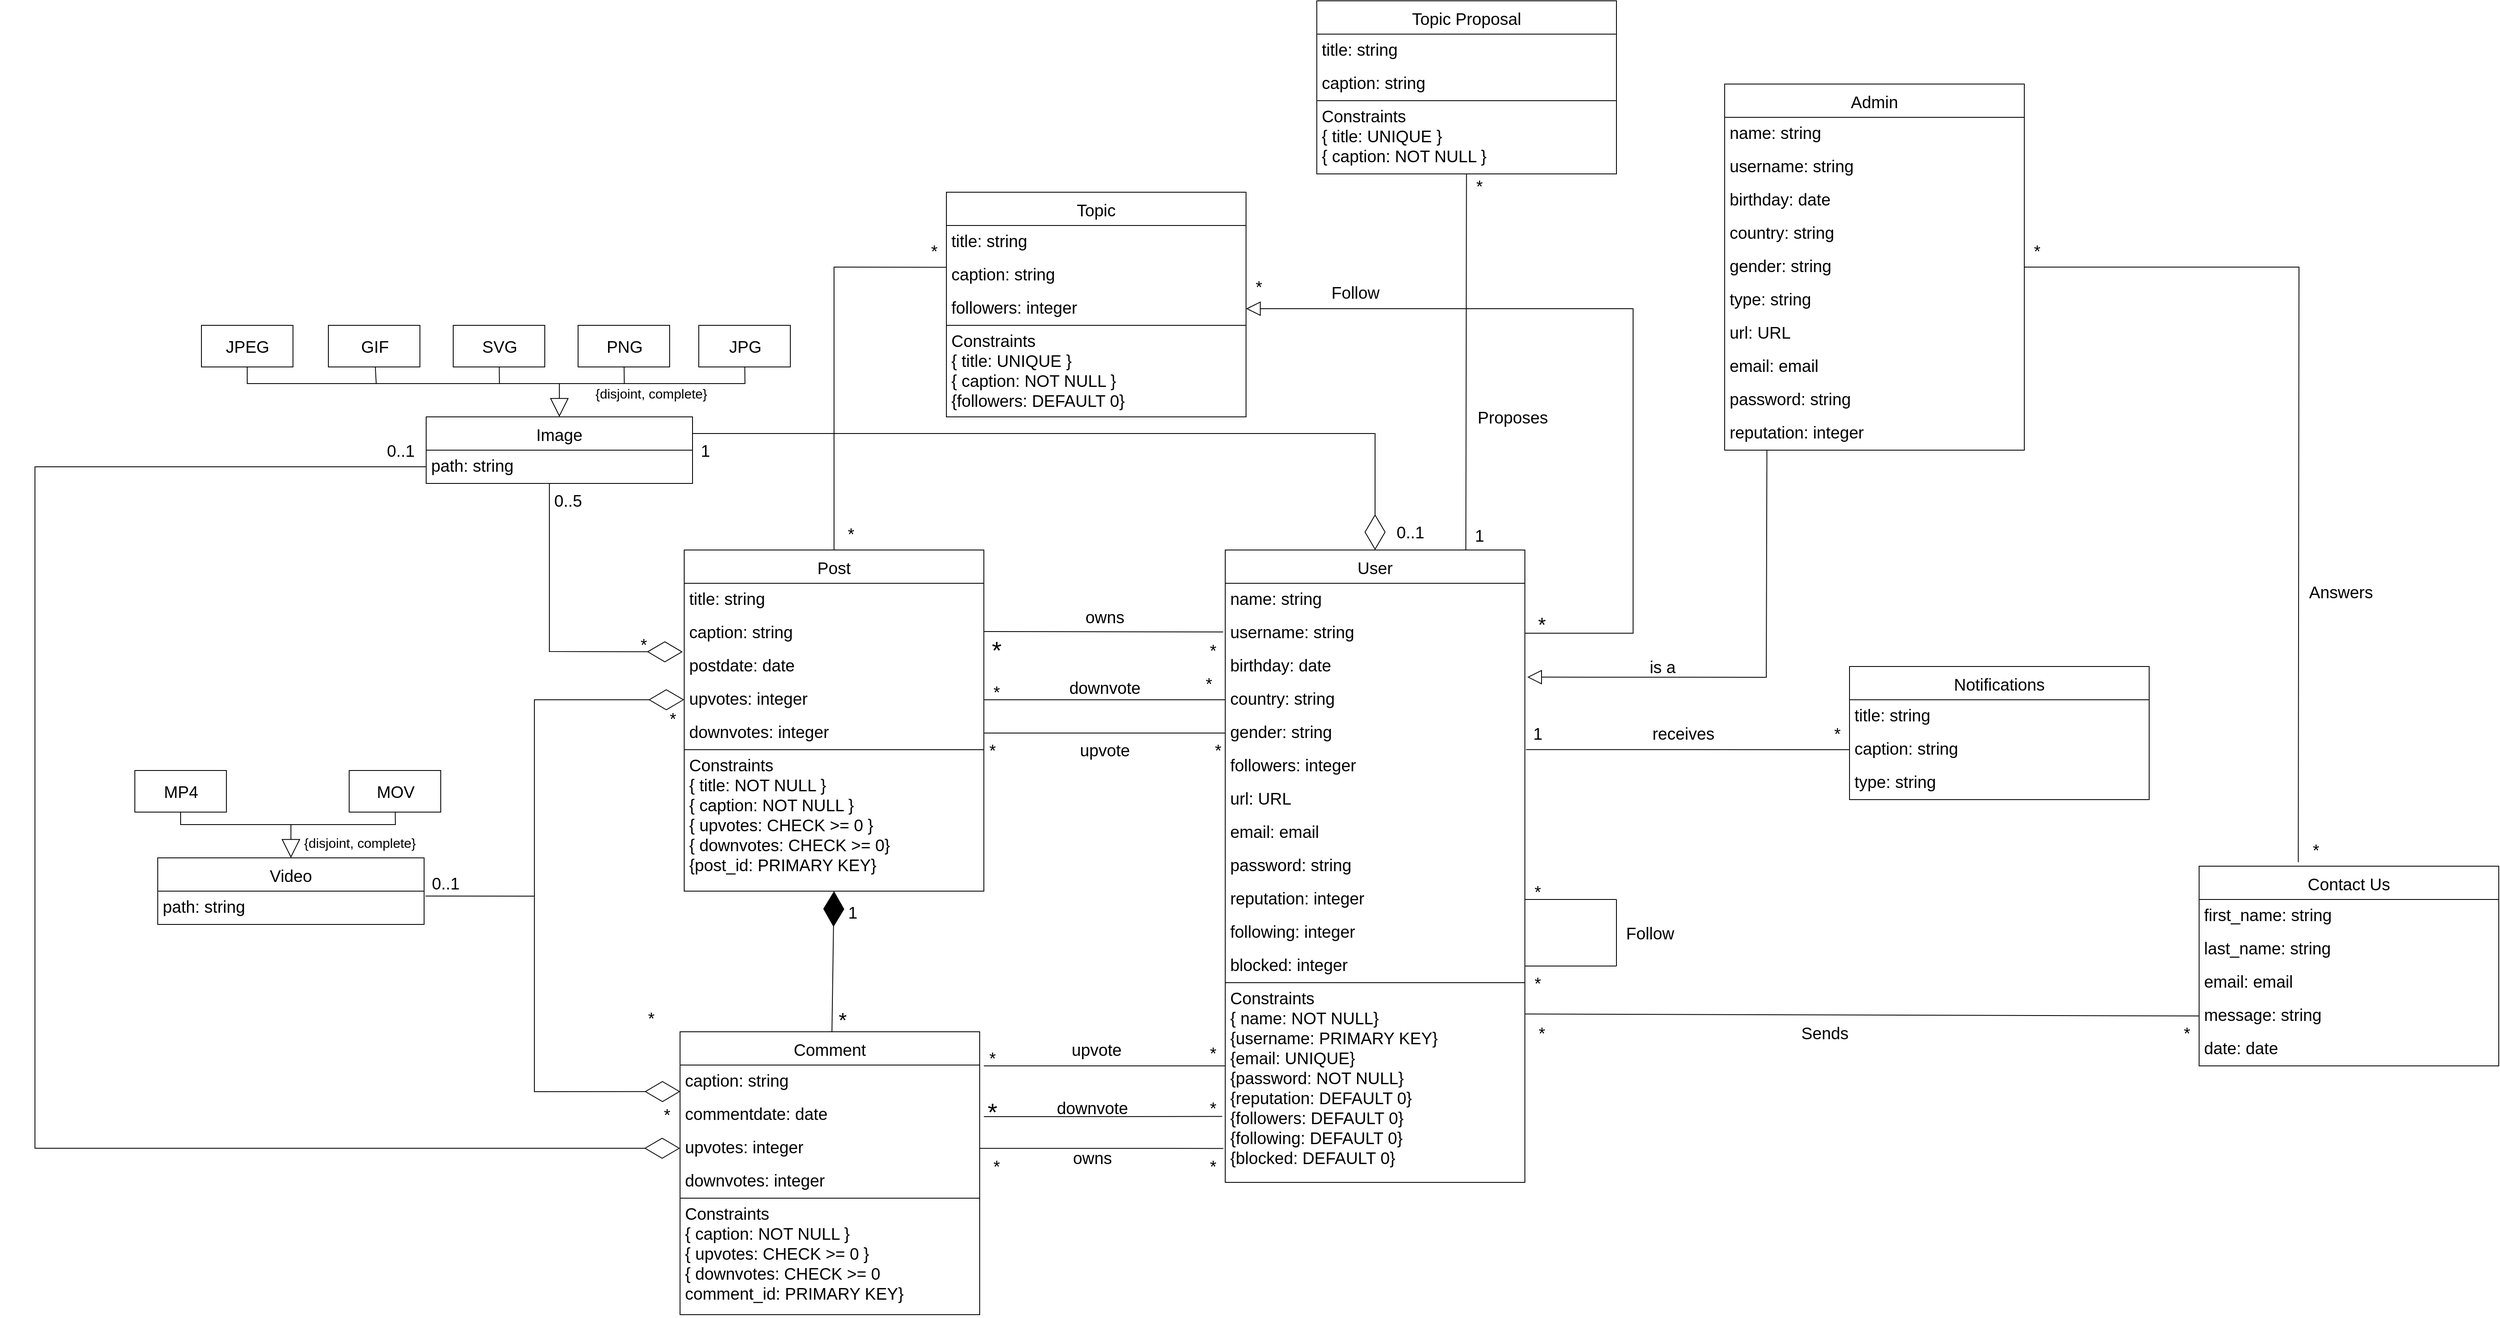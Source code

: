 <mxfile>
    <diagram id="l4ouFOZRiKhJBsyQvsC5" name="Page-1">
        <mxGraphModel dx="4640" dy="2528" grid="0" gridSize="10" guides="1" tooltips="1" connect="1" arrows="1" fold="1" page="0" pageScale="1" pageWidth="850" pageHeight="1100" background="none" math="0" shadow="0">
            <root>
                <mxCell id="0"/>
                <mxCell id="1" parent="0"/>
                <mxCell id="49" style="edgeStyle=none;rounded=0;html=1;entryX=1;entryY=0.25;entryDx=0;entryDy=0;strokeWidth=1;fontSize=20;startArrow=diamondThin;startFill=0;endArrow=none;endFill=0;startSize=40;endSize=6;exitX=0.5;exitY=0;exitDx=0;exitDy=0;" parent="1" source="2" target="37" edge="1">
                    <mxGeometry relative="1" as="geometry">
                        <Array as="points">
                            <mxPoint x="330" y="120"/>
                        </Array>
                    </mxGeometry>
                </mxCell>
                <mxCell id="192" style="edgeStyle=none;rounded=0;html=1;entryX=0;entryY=0.5;entryDx=0;entryDy=0;fontSize=20;startArrow=none;startFill=0;endArrow=none;endFill=0;endSize=15;exitX=0.046;exitY=0.996;exitDx=0;exitDy=0;exitPerimeter=0;" parent="1" source="194" target="186" edge="1">
                    <mxGeometry relative="1" as="geometry"/>
                </mxCell>
                <mxCell id="2" value="User" style="swimlane;fontStyle=0;childLayout=stackLayout;horizontal=1;startSize=40;fillColor=none;horizontalStack=0;resizeParent=1;resizeParentMax=0;resizeLast=0;collapsible=1;marginBottom=0;fontSize=20;" parent="1" vertex="1">
                    <mxGeometry x="150" y="260" width="360" height="520" as="geometry"/>
                </mxCell>
                <mxCell id="3" value="name: string" style="text;strokeColor=none;fillColor=none;align=left;verticalAlign=top;spacingLeft=4;spacingRight=4;overflow=hidden;rotatable=0;points=[[0,0.5],[1,0.5]];portConstraint=eastwest;fontSize=20;" parent="2" vertex="1">
                    <mxGeometry y="40" width="360" height="40" as="geometry"/>
                </mxCell>
                <mxCell id="4" value="username: string&#10;" style="text;strokeColor=none;fillColor=none;align=left;verticalAlign=top;spacingLeft=4;spacingRight=4;overflow=hidden;rotatable=0;points=[[0,0.5],[1,0.5]];portConstraint=eastwest;fontSize=20;" parent="2" vertex="1">
                    <mxGeometry y="80" width="360" height="40" as="geometry"/>
                </mxCell>
                <mxCell id="5" value="birthday: date" style="text;strokeColor=none;fillColor=none;align=left;verticalAlign=top;spacingLeft=4;spacingRight=4;overflow=hidden;rotatable=0;points=[[0,0.5],[1,0.5]];portConstraint=eastwest;fontSize=20;" parent="2" vertex="1">
                    <mxGeometry y="120" width="360" height="40" as="geometry"/>
                </mxCell>
                <mxCell id="7" value="country: string" style="text;strokeColor=none;fillColor=none;align=left;verticalAlign=top;spacingLeft=4;spacingRight=4;overflow=hidden;rotatable=0;points=[[0,0.5],[1,0.5]];portConstraint=eastwest;fontSize=20;" parent="2" vertex="1">
                    <mxGeometry y="160" width="360" height="40" as="geometry"/>
                </mxCell>
                <mxCell id="9" value="gender: string" style="text;strokeColor=none;fillColor=none;align=left;verticalAlign=top;spacingLeft=4;spacingRight=4;overflow=hidden;rotatable=0;points=[[0,0.5],[1,0.5]];portConstraint=eastwest;fontSize=20;" parent="2" vertex="1">
                    <mxGeometry y="200" width="360" height="40" as="geometry"/>
                </mxCell>
                <mxCell id="23" value="followers: integer" style="text;strokeColor=none;fillColor=none;align=left;verticalAlign=top;spacingLeft=4;spacingRight=4;overflow=hidden;rotatable=0;points=[[0,0.5],[1,0.5]];portConstraint=eastwest;fontSize=20;" parent="2" vertex="1">
                    <mxGeometry y="240" width="360" height="40" as="geometry"/>
                </mxCell>
                <mxCell id="24" value="url: URL    " style="text;strokeColor=none;fillColor=none;align=left;verticalAlign=top;spacingLeft=4;spacingRight=4;overflow=hidden;rotatable=0;points=[[0,0.5],[1,0.5]];portConstraint=eastwest;fontSize=20;" parent="2" vertex="1">
                    <mxGeometry y="280" width="360" height="40" as="geometry"/>
                </mxCell>
                <mxCell id="34" value="email: email" style="text;strokeColor=none;fillColor=none;align=left;verticalAlign=top;spacingLeft=4;spacingRight=4;overflow=hidden;rotatable=0;points=[[0,0.5],[1,0.5]];portConstraint=eastwest;fontSize=20;" parent="2" vertex="1">
                    <mxGeometry y="320" width="360" height="40" as="geometry"/>
                </mxCell>
                <mxCell id="35" value="password: string" style="text;strokeColor=none;fillColor=none;align=left;verticalAlign=top;spacingLeft=4;spacingRight=4;overflow=hidden;rotatable=0;points=[[0,0.5],[1,0.5]];portConstraint=eastwest;fontSize=20;" parent="2" vertex="1">
                    <mxGeometry y="360" width="360" height="40" as="geometry"/>
                </mxCell>
                <mxCell id="117" value="reputation: integer" style="text;strokeColor=none;fillColor=none;align=left;verticalAlign=top;spacingLeft=4;spacingRight=4;overflow=hidden;rotatable=0;points=[[0,0.5],[1,0.5]];portConstraint=eastwest;fontSize=20;" parent="2" vertex="1">
                    <mxGeometry y="400" width="360" height="40" as="geometry"/>
                </mxCell>
                <mxCell id="254" value="following: integer" style="text;strokeColor=none;fillColor=none;align=left;verticalAlign=top;spacingLeft=4;spacingRight=4;overflow=hidden;rotatable=0;points=[[0,0.5],[1,0.5]];portConstraint=eastwest;fontSize=20;" parent="2" vertex="1">
                    <mxGeometry y="440" width="360" height="40" as="geometry"/>
                </mxCell>
                <mxCell id="255" value="blocked: integer" style="text;strokeColor=none;fillColor=none;align=left;verticalAlign=top;spacingLeft=4;spacingRight=4;overflow=hidden;rotatable=0;points=[[0,0.5],[1,0.5]];portConstraint=eastwest;fontSize=20;" parent="2" vertex="1">
                    <mxGeometry y="480" width="360" height="40" as="geometry"/>
                </mxCell>
                <mxCell id="46" style="edgeStyle=none;html=1;fontSize=20;endArrow=none;endFill=0;strokeWidth=1;rounded=0;endSize=6;startArrow=diamondThin;startFill=0;startSize=40;exitX=-0.005;exitY=0.06;exitDx=0;exitDy=0;exitPerimeter=0;" parent="1" source="13" edge="1">
                    <mxGeometry relative="1" as="geometry">
                        <mxPoint x="-662" y="180" as="targetPoint"/>
                        <Array as="points">
                            <mxPoint x="-662" y="382"/>
                        </Array>
                        <mxPoint x="-500" y="440" as="sourcePoint"/>
                    </mxGeometry>
                </mxCell>
                <mxCell id="127" style="edgeStyle=none;html=1;entryX=0.001;entryY=0.255;entryDx=0;entryDy=0;rounded=0;endArrow=none;endFill=0;entryPerimeter=0;" parent="1" source="10" target="120" edge="1">
                    <mxGeometry relative="1" as="geometry">
                        <Array as="points">
                            <mxPoint x="-320" y="-80"/>
                        </Array>
                    </mxGeometry>
                </mxCell>
                <mxCell id="10" value="Post" style="swimlane;fontStyle=0;childLayout=stackLayout;horizontal=1;startSize=40;fillColor=none;horizontalStack=0;resizeParent=1;resizeParentMax=0;resizeLast=0;collapsible=1;marginBottom=0;fontSize=20;" parent="1" vertex="1">
                    <mxGeometry x="-500" y="260" width="360" height="410" as="geometry"/>
                </mxCell>
                <mxCell id="11" value="title: string" style="text;strokeColor=none;fillColor=none;align=left;verticalAlign=top;spacingLeft=4;spacingRight=4;overflow=hidden;rotatable=0;points=[[0,0.5],[1,0.5]];portConstraint=eastwest;fontSize=20;" parent="10" vertex="1">
                    <mxGeometry y="40" width="360" height="40" as="geometry"/>
                </mxCell>
                <mxCell id="12" value="caption: string" style="text;strokeColor=none;fillColor=none;align=left;verticalAlign=top;spacingLeft=4;spacingRight=4;overflow=hidden;rotatable=0;points=[[0,0.5],[1,0.5]];portConstraint=eastwest;fontSize=20;" parent="10" vertex="1">
                    <mxGeometry y="80" width="360" height="40" as="geometry"/>
                </mxCell>
                <mxCell id="13" value="postdate: date" style="text;strokeColor=none;fillColor=none;align=left;verticalAlign=top;spacingLeft=4;spacingRight=4;overflow=hidden;rotatable=0;points=[[0,0.5],[1,0.5]];portConstraint=eastwest;fontSize=20;" parent="10" vertex="1">
                    <mxGeometry y="120" width="360" height="40" as="geometry"/>
                </mxCell>
                <mxCell id="93" value="upvotes: integer" style="text;strokeColor=none;fillColor=none;align=left;verticalAlign=top;spacingLeft=4;spacingRight=4;overflow=hidden;rotatable=0;points=[[0,0.5],[1,0.5]];portConstraint=eastwest;fontSize=20;" parent="10" vertex="1">
                    <mxGeometry y="160" width="360" height="40" as="geometry"/>
                </mxCell>
                <mxCell id="94" value="downvotes: integer" style="text;strokeColor=none;fillColor=none;align=left;verticalAlign=top;spacingLeft=4;spacingRight=4;overflow=hidden;rotatable=0;points=[[0,0.5],[1,0.5]];portConstraint=eastwest;fontSize=20;" parent="10" vertex="1">
                    <mxGeometry y="200" width="360" height="40" as="geometry"/>
                </mxCell>
                <mxCell id="237" value="Constraints&#10;{ title: NOT NULL }&#10;{ caption: NOT NULL }&#10;{ upvotes: CHECK &gt;= 0 }&#10;{ downvotes: CHECK &gt;= 0}&#10;{post_id: PRIMARY KEY}" style="text;strokeColor=default;fillColor=none;align=left;verticalAlign=top;spacingLeft=4;spacingRight=4;overflow=hidden;rotatable=0;points=[[0,0.5],[1,0.5]];portConstraint=eastwest;fontSize=20;" parent="10" vertex="1">
                    <mxGeometry y="240" width="360" height="170" as="geometry"/>
                </mxCell>
                <mxCell id="17" style="edgeStyle=none;html=1;fontSize=20;endArrow=none;endFill=0;exitX=0.919;exitY=-0.039;exitDx=0;exitDy=0;exitPerimeter=0;" parent="1" source="20" edge="1">
                    <mxGeometry relative="1" as="geometry">
                        <mxPoint x="-140" y="358" as="targetPoint"/>
                    </mxGeometry>
                </mxCell>
                <mxCell id="20" value="*" style="text;html=1;align=center;verticalAlign=middle;resizable=0;points=[];autosize=1;strokeColor=none;fillColor=none;fontSize=20;" parent="1" vertex="1">
                    <mxGeometry x="120" y="360" width="30" height="40" as="geometry"/>
                </mxCell>
                <mxCell id="21" value="*" style="text;html=1;align=center;verticalAlign=middle;resizable=0;points=[];autosize=1;strokeColor=none;fillColor=none;fontSize=30;" parent="1" vertex="1">
                    <mxGeometry x="-145" y="355" width="40" height="50" as="geometry"/>
                </mxCell>
                <mxCell id="61" style="edgeStyle=none;rounded=0;html=1;strokeWidth=1;fontSize=20;startArrow=block;startFill=0;endArrow=none;endFill=0;startSize=20;endSize=6;" parent="1" source="37" edge="1">
                    <mxGeometry relative="1" as="geometry">
                        <mxPoint x="-650" y="60" as="targetPoint"/>
                    </mxGeometry>
                </mxCell>
                <mxCell id="37" value="Image" style="swimlane;fontStyle=0;childLayout=stackLayout;horizontal=1;startSize=40;fillColor=none;horizontalStack=0;resizeParent=1;resizeParentMax=0;resizeLast=0;collapsible=1;marginBottom=0;fontSize=20;" parent="1" vertex="1">
                    <mxGeometry x="-810" y="100" width="320" height="80" as="geometry"/>
                </mxCell>
                <mxCell id="38" value="path: string" style="text;strokeColor=none;fillColor=none;align=left;verticalAlign=top;spacingLeft=4;spacingRight=4;overflow=hidden;rotatable=0;points=[[0,0.5],[1,0.5]];portConstraint=eastwest;fontSize=20;" parent="37" vertex="1">
                    <mxGeometry y="40" width="320" height="40" as="geometry"/>
                </mxCell>
                <mxCell id="52" value="1" style="text;html=1;align=center;verticalAlign=middle;resizable=0;points=[];autosize=1;strokeColor=none;fillColor=none;fontSize=20;" parent="1" vertex="1">
                    <mxGeometry x="-490" y="120" width="30" height="40" as="geometry"/>
                </mxCell>
                <mxCell id="53" value="0..5" style="text;html=1;align=center;verticalAlign=middle;resizable=0;points=[];autosize=1;strokeColor=none;fillColor=none;fontSize=20;" parent="1" vertex="1">
                    <mxGeometry x="-670" y="180" width="60" height="40" as="geometry"/>
                </mxCell>
                <mxCell id="62" style="edgeStyle=none;rounded=0;html=1;strokeWidth=1;fontSize=20;startArrow=none;startFill=0;endArrow=none;endFill=0;startSize=20;endSize=6;" parent="1" source="54" edge="1">
                    <mxGeometry relative="1" as="geometry">
                        <mxPoint x="-650" y="60" as="targetPoint"/>
                        <Array as="points">
                            <mxPoint x="-427" y="60"/>
                        </Array>
                    </mxGeometry>
                </mxCell>
                <mxCell id="54" value="JPG" style="html=1;fontSize=20;" parent="1" vertex="1">
                    <mxGeometry x="-482.5" y="-10" width="110" height="50" as="geometry"/>
                </mxCell>
                <mxCell id="63" style="edgeStyle=none;rounded=0;html=1;strokeWidth=1;fontSize=20;startArrow=none;startFill=0;endArrow=none;endFill=0;startSize=20;endSize=6;" parent="1" source="55" edge="1">
                    <mxGeometry relative="1" as="geometry">
                        <mxPoint x="-572" y="60" as="targetPoint"/>
                    </mxGeometry>
                </mxCell>
                <mxCell id="55" value="PNG" style="html=1;fontSize=20;" parent="1" vertex="1">
                    <mxGeometry x="-627.5" y="-10" width="110" height="50" as="geometry"/>
                </mxCell>
                <mxCell id="64" style="edgeStyle=none;rounded=0;html=1;strokeWidth=1;fontSize=20;startArrow=none;startFill=0;endArrow=none;endFill=0;startSize=20;endSize=6;" parent="1" source="57" edge="1">
                    <mxGeometry relative="1" as="geometry">
                        <mxPoint x="-650" y="60" as="targetPoint"/>
                        <Array as="points">
                            <mxPoint x="-722" y="60"/>
                        </Array>
                    </mxGeometry>
                </mxCell>
                <mxCell id="57" value="SVG" style="html=1;fontSize=20;" parent="1" vertex="1">
                    <mxGeometry x="-777.5" y="-10" width="110" height="50" as="geometry"/>
                </mxCell>
                <mxCell id="65" style="edgeStyle=none;rounded=0;html=1;strokeWidth=1;fontSize=20;startArrow=none;startFill=0;endArrow=none;endFill=0;startSize=20;endSize=6;" parent="1" source="58" edge="1">
                    <mxGeometry relative="1" as="geometry">
                        <mxPoint x="-720" y="60" as="targetPoint"/>
                        <Array as="points">
                            <mxPoint x="-870" y="60"/>
                        </Array>
                    </mxGeometry>
                </mxCell>
                <mxCell id="58" value="GIF" style="html=1;fontSize=20;" parent="1" vertex="1">
                    <mxGeometry x="-927.5" y="-10" width="110" height="50" as="geometry"/>
                </mxCell>
                <mxCell id="66" value="&lt;font style=&quot;font-size: 16px;&quot;&gt;{disjoint, complete}&lt;/font&gt;" style="text;html=1;align=center;verticalAlign=middle;resizable=0;points=[];autosize=1;strokeColor=none;fillColor=none;fontSize=20;" parent="1" vertex="1">
                    <mxGeometry x="-620" y="50" width="160" height="40" as="geometry"/>
                </mxCell>
                <mxCell id="80" style="edgeStyle=none;rounded=0;html=1;strokeWidth=1;fontSize=16;startArrow=none;startFill=0;endArrow=diamondThin;endFill=1;startSize=20;endSize=40;" parent="1" source="71" edge="1">
                    <mxGeometry relative="1" as="geometry">
                        <mxPoint x="-320" y="670" as="targetPoint"/>
                        <Array as="points"/>
                    </mxGeometry>
                </mxCell>
                <mxCell id="115" style="edgeStyle=none;rounded=0;html=1;strokeWidth=1;fontSize=20;startArrow=diamondThin;startFill=0;endArrow=none;endFill=0;startSize=40;endSize=40;exitX=0.001;exitY=0.796;exitDx=0;exitDy=0;exitPerimeter=0;" parent="1" source="73" edge="1">
                    <mxGeometry relative="1" as="geometry">
                        <mxPoint x="-680" y="670" as="targetPoint"/>
                        <Array as="points">
                            <mxPoint x="-680" y="911"/>
                        </Array>
                        <mxPoint x="-503.2" y="930.4" as="sourcePoint"/>
                    </mxGeometry>
                </mxCell>
                <mxCell id="71" value="Comment" style="swimlane;fontStyle=0;childLayout=stackLayout;horizontal=1;startSize=40;fillColor=none;horizontalStack=0;resizeParent=1;resizeParentMax=0;resizeLast=0;collapsible=1;marginBottom=0;fontSize=20;" parent="1" vertex="1">
                    <mxGeometry x="-505" y="839" width="360" height="340" as="geometry"/>
                </mxCell>
                <mxCell id="73" value="caption: string" style="text;strokeColor=none;fillColor=none;align=left;verticalAlign=top;spacingLeft=4;spacingRight=4;overflow=hidden;rotatable=0;points=[[0,0.5],[1,0.5]];portConstraint=eastwest;fontSize=20;" parent="71" vertex="1">
                    <mxGeometry y="40" width="360" height="40" as="geometry"/>
                </mxCell>
                <mxCell id="74" value="commentdate: date" style="text;strokeColor=none;fillColor=none;align=left;verticalAlign=top;spacingLeft=4;spacingRight=4;overflow=hidden;rotatable=0;points=[[0,0.5],[1,0.5]];portConstraint=eastwest;fontSize=20;" parent="71" vertex="1">
                    <mxGeometry y="80" width="360" height="40" as="geometry"/>
                </mxCell>
                <mxCell id="95" value="upvotes: integer" style="text;strokeColor=none;fillColor=none;align=left;verticalAlign=top;spacingLeft=4;spacingRight=4;overflow=hidden;rotatable=0;points=[[0,0.5],[1,0.5]];portConstraint=eastwest;fontSize=20;" parent="71" vertex="1">
                    <mxGeometry y="120" width="360" height="40" as="geometry"/>
                </mxCell>
                <mxCell id="96" value="downvotes: integer" style="text;strokeColor=none;fillColor=none;align=left;verticalAlign=top;spacingLeft=4;spacingRight=4;overflow=hidden;rotatable=0;points=[[0,0.5],[1,0.5]];portConstraint=eastwest;fontSize=20;" parent="71" vertex="1">
                    <mxGeometry y="160" width="360" height="40" as="geometry"/>
                </mxCell>
                <mxCell id="236" value="Constraints&#10;{ caption: NOT NULL }&#10;{ upvotes: CHECK &gt;= 0 }&#10;{ downvotes: CHECK &gt;= 0&#10;comment_id: PRIMARY KEY}" style="text;strokeColor=default;fillColor=none;align=left;verticalAlign=top;spacingLeft=4;spacingRight=4;overflow=hidden;rotatable=0;points=[[0,0.5],[1,0.5]];portConstraint=eastwest;fontSize=20;" parent="71" vertex="1">
                    <mxGeometry y="200" width="360" height="140" as="geometry"/>
                </mxCell>
                <mxCell id="82" value="*" style="text;html=1;align=center;verticalAlign=middle;resizable=0;points=[];autosize=1;strokeColor=none;fillColor=none;fontSize=25;" parent="1" vertex="1">
                    <mxGeometry x="-325" y="804" width="30" height="40" as="geometry"/>
                </mxCell>
                <mxCell id="83" value="1" style="text;html=1;align=center;verticalAlign=middle;resizable=0;points=[];autosize=1;strokeColor=none;fillColor=none;fontSize=20;" parent="1" vertex="1">
                    <mxGeometry x="-313" y="675" width="30" height="40" as="geometry"/>
                </mxCell>
                <mxCell id="91" value="*" style="text;html=1;align=center;verticalAlign=middle;resizable=0;points=[];autosize=1;strokeColor=none;fillColor=none;fontSize=20;" parent="1" vertex="1">
                    <mxGeometry x="120" y="910" width="30" height="40" as="geometry"/>
                </mxCell>
                <mxCell id="92" value="*" style="text;html=1;align=center;verticalAlign=middle;resizable=0;points=[];autosize=1;strokeColor=none;fillColor=none;fontSize=30;strokeWidth=1;" parent="1" vertex="1">
                    <mxGeometry x="-150.5" y="910" width="40" height="50" as="geometry"/>
                </mxCell>
                <mxCell id="97" style="edgeStyle=none;rounded=0;html=1;strokeWidth=1;fontSize=20;startArrow=block;startFill=0;endArrow=none;endFill=0;startSize=20;endSize=6;" parent="1" source="98" edge="1">
                    <mxGeometry relative="1" as="geometry">
                        <mxPoint x="-972.5" y="590" as="targetPoint"/>
                    </mxGeometry>
                </mxCell>
                <mxCell id="98" value="Video" style="swimlane;fontStyle=0;childLayout=stackLayout;horizontal=1;startSize=40;fillColor=none;horizontalStack=0;resizeParent=1;resizeParentMax=0;resizeLast=0;collapsible=1;marginBottom=0;fontSize=20;" parent="1" vertex="1">
                    <mxGeometry x="-1132.5" y="630" width="320" height="80" as="geometry"/>
                </mxCell>
                <mxCell id="99" value="path: string" style="text;strokeColor=none;fillColor=none;align=left;verticalAlign=top;spacingLeft=4;spacingRight=4;overflow=hidden;rotatable=0;points=[[0,0.5],[1,0.5]];portConstraint=eastwest;fontSize=20;" parent="98" vertex="1">
                    <mxGeometry y="40" width="320" height="40" as="geometry"/>
                </mxCell>
                <mxCell id="105" style="edgeStyle=none;rounded=0;html=1;strokeWidth=1;fontSize=20;startArrow=none;startFill=0;endArrow=none;endFill=0;startSize=20;endSize=6;" parent="1" source="106" edge="1">
                    <mxGeometry relative="1" as="geometry">
                        <mxPoint x="-972.5" y="590" as="targetPoint"/>
                        <Array as="points">
                            <mxPoint x="-847" y="590"/>
                        </Array>
                    </mxGeometry>
                </mxCell>
                <mxCell id="106" value="MOV" style="html=1;fontSize=20;" parent="1" vertex="1">
                    <mxGeometry x="-902.5" y="525" width="110" height="50" as="geometry"/>
                </mxCell>
                <mxCell id="107" style="edgeStyle=none;rounded=0;html=1;strokeWidth=1;fontSize=20;startArrow=none;startFill=0;endArrow=none;endFill=0;startSize=20;endSize=6;" parent="1" source="108" edge="1">
                    <mxGeometry relative="1" as="geometry">
                        <mxPoint x="-970" y="590" as="targetPoint"/>
                        <Array as="points">
                            <mxPoint x="-1105" y="590"/>
                        </Array>
                    </mxGeometry>
                </mxCell>
                <mxCell id="108" value="MP4" style="html=1;fontSize=20;" parent="1" vertex="1">
                    <mxGeometry x="-1160" y="525" width="110" height="50" as="geometry"/>
                </mxCell>
                <mxCell id="109" value="&lt;font style=&quot;font-size: 16px;&quot;&gt;{disjoint, complete}&lt;/font&gt;" style="text;html=1;align=center;verticalAlign=middle;resizable=0;points=[];autosize=1;strokeColor=none;fillColor=none;fontSize=20;" parent="1" vertex="1">
                    <mxGeometry x="-970" y="590" width="160" height="40" as="geometry"/>
                </mxCell>
                <mxCell id="111" style="edgeStyle=none;rounded=0;html=1;entryX=1.005;entryY=0.146;entryDx=0;entryDy=0;entryPerimeter=0;strokeWidth=1;fontSize=20;startArrow=diamondThin;startFill=0;endArrow=none;endFill=0;startSize=40;endSize=40;exitX=0;exitY=0.5;exitDx=0;exitDy=0;" parent="1" target="99" edge="1">
                    <mxGeometry relative="1" as="geometry">
                        <Array as="points">
                            <mxPoint x="-680" y="440"/>
                            <mxPoint x="-680" y="676"/>
                        </Array>
                        <mxPoint x="-500" y="440" as="sourcePoint"/>
                    </mxGeometry>
                </mxCell>
                <mxCell id="113" value="*" style="text;html=1;align=center;verticalAlign=middle;resizable=0;points=[];autosize=1;strokeColor=none;fillColor=none;fontSize=20;" parent="1" vertex="1">
                    <mxGeometry x="-527" y="444" width="26" height="36" as="geometry"/>
                </mxCell>
                <mxCell id="114" value="0..1" style="text;html=1;align=center;verticalAlign=middle;resizable=0;points=[];autosize=1;strokeColor=none;fillColor=none;fontSize=20;" parent="1" vertex="1">
                    <mxGeometry x="-817.5" y="640" width="60" height="40" as="geometry"/>
                </mxCell>
                <mxCell id="116" value="*" style="text;html=1;align=center;verticalAlign=middle;resizable=0;points=[];autosize=1;strokeColor=none;fillColor=none;fontSize=20;" parent="1" vertex="1">
                    <mxGeometry x="-553" y="804" width="26" height="36" as="geometry"/>
                </mxCell>
                <mxCell id="118" value="Topic" style="swimlane;fontStyle=0;childLayout=stackLayout;horizontal=1;startSize=40;fillColor=none;horizontalStack=0;resizeParent=1;resizeParentMax=0;resizeLast=0;collapsible=1;marginBottom=0;fontSize=20;" parent="1" vertex="1">
                    <mxGeometry x="-185" y="-170" width="360" height="270" as="geometry"/>
                </mxCell>
                <mxCell id="119" value="title: string" style="text;strokeColor=none;fillColor=none;align=left;verticalAlign=top;spacingLeft=4;spacingRight=4;overflow=hidden;rotatable=0;points=[[0,0.5],[1,0.5]];portConstraint=eastwest;fontSize=20;" parent="118" vertex="1">
                    <mxGeometry y="40" width="360" height="40" as="geometry"/>
                </mxCell>
                <mxCell id="120" value="caption: string" style="text;strokeColor=none;fillColor=none;align=left;verticalAlign=top;spacingLeft=4;spacingRight=4;overflow=hidden;rotatable=0;points=[[0,0.5],[1,0.5]];portConstraint=eastwest;fontSize=20;" parent="118" vertex="1">
                    <mxGeometry y="80" width="360" height="40" as="geometry"/>
                </mxCell>
                <mxCell id="130" value="followers: integer" style="text;strokeColor=none;fillColor=none;align=left;verticalAlign=top;spacingLeft=4;spacingRight=4;overflow=hidden;rotatable=0;points=[[0,0.5],[1,0.5]];portConstraint=eastwest;fontSize=20;" parent="118" vertex="1">
                    <mxGeometry y="120" width="360" height="40" as="geometry"/>
                </mxCell>
                <mxCell id="290" value="Constraints&#10;{ title: UNIQUE }&#10;{ caption: NOT NULL }&#10;{followers: DEFAULT 0}" style="text;strokeColor=default;fillColor=none;align=left;verticalAlign=top;spacingLeft=4;spacingRight=4;overflow=hidden;rotatable=0;points=[[0,0.5],[1,0.5]];portConstraint=eastwest;fontSize=20;" parent="118" vertex="1">
                    <mxGeometry y="160" width="360" height="110" as="geometry"/>
                </mxCell>
                <mxCell id="128" value="&lt;span style=&quot;font-size: 20px;&quot;&gt;*&lt;/span&gt;" style="text;html=1;align=center;verticalAlign=middle;resizable=0;points=[];autosize=1;strokeColor=none;fillColor=none;" parent="1" vertex="1">
                    <mxGeometry x="-313" y="222" width="26" height="36" as="geometry"/>
                </mxCell>
                <mxCell id="129" value="*" style="text;html=1;align=center;verticalAlign=middle;resizable=0;points=[];autosize=1;strokeColor=none;fillColor=none;fontSize=20;" parent="1" vertex="1">
                    <mxGeometry x="-215" y="-120" width="30" height="40" as="geometry"/>
                </mxCell>
                <mxCell id="131" value="0..1" style="text;html=1;align=center;verticalAlign=middle;resizable=0;points=[];autosize=1;strokeColor=none;fillColor=none;fontSize=20;" parent="1" vertex="1">
                    <mxGeometry x="346" y="220" width="51" height="36" as="geometry"/>
                </mxCell>
                <mxCell id="132" value="*" style="text;html=1;align=center;verticalAlign=middle;resizable=0;points=[];autosize=1;strokeColor=none;fillColor=none;fontSize=20;" parent="1" vertex="1">
                    <mxGeometry x="-562" y="355" width="26" height="36" as="geometry"/>
                </mxCell>
                <mxCell id="133" style="edgeStyle=none;rounded=0;html=1;entryX=0;entryY=0.5;entryDx=0;entryDy=0;fontSize=20;startArrow=none;startFill=0;endArrow=diamondThin;endFill=0;endSize=40;" parent="1" source="38" target="95" edge="1">
                    <mxGeometry relative="1" as="geometry">
                        <Array as="points">
                            <mxPoint x="-1280" y="160"/>
                            <mxPoint x="-1280" y="979"/>
                        </Array>
                    </mxGeometry>
                </mxCell>
                <mxCell id="134" value="0..1" style="text;html=1;align=center;verticalAlign=middle;resizable=0;points=[];autosize=1;strokeColor=none;fillColor=none;fontSize=20;" parent="1" vertex="1">
                    <mxGeometry x="-871.5" y="120" width="60" height="40" as="geometry"/>
                </mxCell>
                <mxCell id="135" value="*" style="text;html=1;align=center;verticalAlign=middle;resizable=0;points=[];autosize=1;strokeColor=none;fillColor=none;fontSize=20;" parent="1" vertex="1">
                    <mxGeometry x="-536" y="918" width="30" height="40" as="geometry"/>
                </mxCell>
                <mxCell id="137" style="edgeStyle=none;rounded=0;html=1;entryX=1;entryY=0.5;entryDx=0;entryDy=0;fontSize=20;startArrow=none;startFill=0;endArrow=none;endFill=0;endSize=40;exitX=0;exitY=0.5;exitDx=0;exitDy=0;" parent="1" source="9" target="94" edge="1">
                    <mxGeometry relative="1" as="geometry">
                        <mxPoint x="140" y="480" as="sourcePoint"/>
                        <mxPoint x="-140" y="440" as="targetPoint"/>
                    </mxGeometry>
                </mxCell>
                <mxCell id="139" value="*" style="text;html=1;align=center;verticalAlign=middle;resizable=0;points=[];autosize=1;strokeColor=none;fillColor=none;fontSize=20;" parent="1" vertex="1">
                    <mxGeometry x="510" y="760" width="30" height="40" as="geometry"/>
                </mxCell>
                <mxCell id="140" value="*" style="text;html=1;align=center;verticalAlign=middle;resizable=0;points=[];autosize=1;strokeColor=none;fillColor=none;fontSize=20;" parent="1" vertex="1">
                    <mxGeometry x="510" y="650" width="30" height="40" as="geometry"/>
                </mxCell>
                <mxCell id="141" value="Follow" style="text;html=1;align=center;verticalAlign=middle;resizable=0;points=[];autosize=1;strokeColor=none;fillColor=none;fontSize=20;" parent="1" vertex="1">
                    <mxGeometry x="620" y="700" width="80" height="40" as="geometry"/>
                </mxCell>
                <mxCell id="143" style="edgeStyle=none;rounded=0;html=1;fontSize=20;startArrow=none;startFill=0;endArrow=block;endFill=0;endSize=15;entryX=1;entryY=0.5;entryDx=0;entryDy=0;" parent="1" source="4" target="130" edge="1">
                    <mxGeometry relative="1" as="geometry">
                        <mxPoint x="180" y="-80" as="targetPoint"/>
                        <Array as="points">
                            <mxPoint x="640" y="360"/>
                            <mxPoint x="640" y="-30"/>
                        </Array>
                    </mxGeometry>
                </mxCell>
                <mxCell id="146" value="Follow" style="text;html=1;align=center;verticalAlign=middle;resizable=0;points=[];autosize=1;strokeColor=none;fillColor=none;fontSize=20;" parent="1" vertex="1">
                    <mxGeometry x="266" y="-70" width="80" height="40" as="geometry"/>
                </mxCell>
                <mxCell id="164" style="edgeStyle=none;rounded=0;html=1;entryX=1.008;entryY=-0.18;entryDx=0;entryDy=0;fontSize=20;startArrow=none;startFill=0;endArrow=block;endFill=0;endSize=15;exitX=0.141;exitY=0.99;exitDx=0;exitDy=0;exitPerimeter=0;entryPerimeter=0;" parent="1" source="159" target="7" edge="1">
                    <mxGeometry relative="1" as="geometry">
                        <Array as="points">
                            <mxPoint x="800" y="413"/>
                        </Array>
                    </mxGeometry>
                </mxCell>
                <mxCell id="148" value="Admin" style="swimlane;fontStyle=0;childLayout=stackLayout;horizontal=1;startSize=40;fillColor=none;horizontalStack=0;resizeParent=1;resizeParentMax=0;resizeLast=0;collapsible=1;marginBottom=0;fontSize=20;" parent="1" vertex="1">
                    <mxGeometry x="750" y="-300" width="360" height="440" as="geometry"/>
                </mxCell>
                <mxCell id="149" value="name: string" style="text;strokeColor=none;fillColor=none;align=left;verticalAlign=top;spacingLeft=4;spacingRight=4;overflow=hidden;rotatable=0;points=[[0,0.5],[1,0.5]];portConstraint=eastwest;fontSize=20;" parent="148" vertex="1">
                    <mxGeometry y="40" width="360" height="40" as="geometry"/>
                </mxCell>
                <mxCell id="150" value="username: string&#10;" style="text;strokeColor=none;fillColor=none;align=left;verticalAlign=top;spacingLeft=4;spacingRight=4;overflow=hidden;rotatable=0;points=[[0,0.5],[1,0.5]];portConstraint=eastwest;fontSize=20;" parent="148" vertex="1">
                    <mxGeometry y="80" width="360" height="40" as="geometry"/>
                </mxCell>
                <mxCell id="151" value="birthday: date" style="text;strokeColor=none;fillColor=none;align=left;verticalAlign=top;spacingLeft=4;spacingRight=4;overflow=hidden;rotatable=0;points=[[0,0.5],[1,0.5]];portConstraint=eastwest;fontSize=20;" parent="148" vertex="1">
                    <mxGeometry y="120" width="360" height="40" as="geometry"/>
                </mxCell>
                <mxCell id="152" value="country: string" style="text;strokeColor=none;fillColor=none;align=left;verticalAlign=top;spacingLeft=4;spacingRight=4;overflow=hidden;rotatable=0;points=[[0,0.5],[1,0.5]];portConstraint=eastwest;fontSize=20;" parent="148" vertex="1">
                    <mxGeometry y="160" width="360" height="40" as="geometry"/>
                </mxCell>
                <mxCell id="154" value="gender: string" style="text;strokeColor=none;fillColor=none;align=left;verticalAlign=top;spacingLeft=4;spacingRight=4;overflow=hidden;rotatable=0;points=[[0,0.5],[1,0.5]];portConstraint=eastwest;fontSize=20;" parent="148" vertex="1">
                    <mxGeometry y="200" width="360" height="40" as="geometry"/>
                </mxCell>
                <mxCell id="155" value="type: string" style="text;strokeColor=none;fillColor=none;align=left;verticalAlign=top;spacingLeft=4;spacingRight=4;overflow=hidden;rotatable=0;points=[[0,0.5],[1,0.5]];portConstraint=eastwest;fontSize=20;" parent="148" vertex="1">
                    <mxGeometry y="240" width="360" height="40" as="geometry"/>
                </mxCell>
                <mxCell id="156" value="url: URL    " style="text;strokeColor=none;fillColor=none;align=left;verticalAlign=top;spacingLeft=4;spacingRight=4;overflow=hidden;rotatable=0;points=[[0,0.5],[1,0.5]];portConstraint=eastwest;fontSize=20;" parent="148" vertex="1">
                    <mxGeometry y="280" width="360" height="40" as="geometry"/>
                </mxCell>
                <mxCell id="157" value="email: email" style="text;strokeColor=none;fillColor=none;align=left;verticalAlign=top;spacingLeft=4;spacingRight=4;overflow=hidden;rotatable=0;points=[[0,0.5],[1,0.5]];portConstraint=eastwest;fontSize=20;" parent="148" vertex="1">
                    <mxGeometry y="320" width="360" height="40" as="geometry"/>
                </mxCell>
                <mxCell id="158" value="password: string" style="text;strokeColor=none;fillColor=none;align=left;verticalAlign=top;spacingLeft=4;spacingRight=4;overflow=hidden;rotatable=0;points=[[0,0.5],[1,0.5]];portConstraint=eastwest;fontSize=20;" parent="148" vertex="1">
                    <mxGeometry y="360" width="360" height="40" as="geometry"/>
                </mxCell>
                <mxCell id="159" value="reputation: integer" style="text;strokeColor=none;fillColor=none;align=left;verticalAlign=top;spacingLeft=4;spacingRight=4;overflow=hidden;rotatable=0;points=[[0,0.5],[1,0.5]];portConstraint=eastwest;fontSize=20;" parent="148" vertex="1">
                    <mxGeometry y="400" width="360" height="40" as="geometry"/>
                </mxCell>
                <mxCell id="179" style="edgeStyle=none;rounded=0;html=1;entryX=0.803;entryY=-0.001;entryDx=0;entryDy=0;entryPerimeter=0;fontSize=20;startArrow=none;startFill=0;endArrow=none;endFill=0;endSize=15;" parent="1" source="175" target="2" edge="1">
                    <mxGeometry relative="1" as="geometry"/>
                </mxCell>
                <mxCell id="175" value="Topic Proposal" style="swimlane;fontStyle=0;childLayout=stackLayout;horizontal=1;startSize=40;fillColor=none;horizontalStack=0;resizeParent=1;resizeParentMax=0;resizeLast=0;collapsible=1;marginBottom=0;fontSize=20;strokeColor=default;" parent="1" vertex="1">
                    <mxGeometry x="260" y="-400" width="360" height="208" as="geometry"/>
                </mxCell>
                <mxCell id="176" value="title: string" style="text;strokeColor=none;fillColor=none;align=left;verticalAlign=top;spacingLeft=4;spacingRight=4;overflow=hidden;rotatable=0;points=[[0,0.5],[1,0.5]];portConstraint=eastwest;fontSize=20;" parent="175" vertex="1">
                    <mxGeometry y="40" width="360" height="40" as="geometry"/>
                </mxCell>
                <mxCell id="177" value="caption: string" style="text;strokeColor=none;fillColor=none;align=left;verticalAlign=top;spacingLeft=4;spacingRight=4;overflow=hidden;rotatable=0;points=[[0,0.5],[1,0.5]];portConstraint=eastwest;fontSize=20;" parent="175" vertex="1">
                    <mxGeometry y="80" width="360" height="40" as="geometry"/>
                </mxCell>
                <mxCell id="293" value="Constraints&#10;{ title: UNIQUE }&#10;{ caption: NOT NULL }" style="text;strokeColor=default;fillColor=none;align=left;verticalAlign=top;spacingLeft=4;spacingRight=4;overflow=hidden;rotatable=0;points=[[0,0.5],[1,0.5]];portConstraint=eastwest;fontSize=20;" vertex="1" parent="175">
                    <mxGeometry y="120" width="360" height="88" as="geometry"/>
                </mxCell>
                <mxCell id="180" value="*" style="text;html=1;align=center;verticalAlign=middle;resizable=0;points=[];autosize=1;strokeColor=none;fillColor=none;fontSize=20;" parent="1" vertex="1">
                    <mxGeometry x="440" y="-198" width="30" height="40" as="geometry"/>
                </mxCell>
                <mxCell id="181" value="1" style="text;html=1;align=center;verticalAlign=middle;resizable=0;points=[];autosize=1;strokeColor=none;fillColor=none;fontSize=20;" parent="1" vertex="1">
                    <mxGeometry x="440" y="222" width="30" height="40" as="geometry"/>
                </mxCell>
                <mxCell id="184" value="Notifications" style="swimlane;fontStyle=0;childLayout=stackLayout;horizontal=1;startSize=40;fillColor=none;horizontalStack=0;resizeParent=1;resizeParentMax=0;resizeLast=0;collapsible=1;marginBottom=0;fontSize=20;" parent="1" vertex="1">
                    <mxGeometry x="900" y="400" width="360" height="160" as="geometry"/>
                </mxCell>
                <mxCell id="185" value="title: string" style="text;strokeColor=none;fillColor=none;align=left;verticalAlign=top;spacingLeft=4;spacingRight=4;overflow=hidden;rotatable=0;points=[[0,0.5],[1,0.5]];portConstraint=eastwest;fontSize=20;" parent="184" vertex="1">
                    <mxGeometry y="40" width="360" height="40" as="geometry"/>
                </mxCell>
                <mxCell id="186" value="caption: string" style="text;strokeColor=none;fillColor=none;align=left;verticalAlign=top;spacingLeft=4;spacingRight=4;overflow=hidden;rotatable=0;points=[[0,0.5],[1,0.5]];portConstraint=eastwest;fontSize=20;" parent="184" vertex="1">
                    <mxGeometry y="80" width="360" height="40" as="geometry"/>
                </mxCell>
                <mxCell id="190" value="type: string" style="text;strokeColor=none;fillColor=none;align=left;verticalAlign=top;spacingLeft=4;spacingRight=4;overflow=hidden;rotatable=0;points=[[0,0.5],[1,0.5]];portConstraint=eastwest;fontSize=20;" parent="184" vertex="1">
                    <mxGeometry y="120" width="360" height="40" as="geometry"/>
                </mxCell>
                <mxCell id="188" value="is a" style="text;html=1;align=center;verticalAlign=middle;resizable=0;points=[];autosize=1;strokeColor=none;fillColor=none;fontSize=20;" parent="1" vertex="1">
                    <mxGeometry x="650" y="380" width="50" height="40" as="geometry"/>
                </mxCell>
                <mxCell id="193" value="receives" style="text;html=1;align=center;verticalAlign=middle;resizable=0;points=[];autosize=1;strokeColor=none;fillColor=none;fontSize=20;" parent="1" vertex="1">
                    <mxGeometry x="650" y="460" width="100" height="40" as="geometry"/>
                </mxCell>
                <mxCell id="194" value="1" style="text;html=1;align=center;verticalAlign=middle;resizable=0;points=[];autosize=1;strokeColor=none;fillColor=none;fontSize=20;" parent="1" vertex="1">
                    <mxGeometry x="510" y="460" width="30" height="40" as="geometry"/>
                </mxCell>
                <mxCell id="195" value="*" style="text;html=1;align=center;verticalAlign=middle;resizable=0;points=[];autosize=1;strokeColor=none;fillColor=none;fontSize=20;" parent="1" vertex="1">
                    <mxGeometry x="870" y="460" width="30" height="40" as="geometry"/>
                </mxCell>
                <mxCell id="198" value="Proposes" style="text;html=1;align=center;verticalAlign=middle;resizable=0;points=[];autosize=1;strokeColor=none;fillColor=none;fontSize=20;" parent="1" vertex="1">
                    <mxGeometry x="440" y="80" width="110" height="40" as="geometry"/>
                </mxCell>
                <mxCell id="204" value="owns" style="text;html=1;align=center;verticalAlign=middle;resizable=0;points=[];autosize=1;strokeColor=none;fillColor=none;fontSize=20;" parent="1" vertex="1">
                    <mxGeometry x="-30" y="320" width="70" height="40" as="geometry"/>
                </mxCell>
                <mxCell id="205" value="*" style="text;html=1;align=center;verticalAlign=middle;resizable=0;points=[];autosize=1;strokeColor=none;fillColor=none;fontSize=20;" parent="1" vertex="1">
                    <mxGeometry x="-145.5" y="480" width="30" height="40" as="geometry"/>
                </mxCell>
                <mxCell id="206" value="*" style="text;html=1;align=center;verticalAlign=middle;resizable=0;points=[];autosize=1;strokeColor=none;fillColor=none;fontSize=20;" parent="1" vertex="1">
                    <mxGeometry x="125.5" y="480" width="30" height="40" as="geometry"/>
                </mxCell>
                <mxCell id="207" value="upvote" style="text;html=1;align=center;verticalAlign=middle;resizable=0;points=[];autosize=1;strokeColor=none;fillColor=none;fontSize=20;" parent="1" vertex="1">
                    <mxGeometry x="-35" y="480" width="80" height="40" as="geometry"/>
                </mxCell>
                <mxCell id="208" value="downvote" style="text;html=1;align=center;verticalAlign=middle;resizable=0;points=[];autosize=1;strokeColor=none;fillColor=none;fontSize=20;" parent="1" vertex="1">
                    <mxGeometry x="-50" y="405" width="110" height="40" as="geometry"/>
                </mxCell>
                <mxCell id="209" style="edgeStyle=none;rounded=0;html=1;entryX=0;entryY=0.5;entryDx=0;entryDy=0;fontSize=20;startArrow=none;startFill=0;endArrow=none;endFill=0;endSize=15;" parent="1" target="7" edge="1">
                    <mxGeometry relative="1" as="geometry">
                        <mxPoint x="-140" y="440" as="sourcePoint"/>
                    </mxGeometry>
                </mxCell>
                <mxCell id="211" value="*" style="text;html=1;align=center;verticalAlign=middle;resizable=0;points=[];autosize=1;strokeColor=none;fillColor=none;fontSize=20;" parent="1" vertex="1">
                    <mxGeometry x="-140" y="410" width="30" height="40" as="geometry"/>
                </mxCell>
                <mxCell id="214" value="upvote" style="text;html=1;align=center;verticalAlign=middle;resizable=0;points=[];autosize=1;strokeColor=none;fillColor=none;fontSize=20;" parent="1" vertex="1">
                    <mxGeometry x="-45" y="840" width="80" height="40" as="geometry"/>
                </mxCell>
                <mxCell id="215" value="*" style="text;html=1;align=center;verticalAlign=middle;resizable=0;points=[];autosize=1;strokeColor=none;fillColor=none;fontSize=20;" parent="1" vertex="1">
                    <mxGeometry x="120" y="844" width="30" height="40" as="geometry"/>
                </mxCell>
                <mxCell id="216" value="*" style="text;html=1;align=center;verticalAlign=middle;resizable=0;points=[];autosize=1;strokeColor=none;fillColor=none;fontSize=20;" parent="1" vertex="1">
                    <mxGeometry x="-145.5" y="850" width="30" height="40" as="geometry"/>
                </mxCell>
                <mxCell id="218" value="downvote" style="text;html=1;align=center;verticalAlign=middle;resizable=0;points=[];autosize=1;strokeColor=none;fillColor=none;fontSize=20;" parent="1" vertex="1">
                    <mxGeometry x="-65" y="910" width="110" height="40" as="geometry"/>
                </mxCell>
                <mxCell id="221" value="*" style="text;html=1;align=center;verticalAlign=middle;resizable=0;points=[];autosize=1;strokeColor=none;fillColor=none;fontSize=20;" parent="1" vertex="1">
                    <mxGeometry x="-140" y="980" width="30" height="40" as="geometry"/>
                </mxCell>
                <mxCell id="224" value="*" style="text;html=1;align=center;verticalAlign=middle;resizable=0;points=[];autosize=1;strokeColor=none;fillColor=none;fontSize=20;" parent="1" vertex="1">
                    <mxGeometry x="120" y="980" width="30" height="40" as="geometry"/>
                </mxCell>
                <mxCell id="Hnt34Tu0zkYY4mFbcg1Y-230" value="&lt;font style=&quot;font-size: 20px;&quot;&gt;*&lt;/font&gt;" style="text;html=1;align=center;verticalAlign=middle;resizable=0;points=[];autosize=1;strokeColor=none;fillColor=none;" parent="1" vertex="1">
                    <mxGeometry x="175" y="-77" width="30" height="40" as="geometry"/>
                </mxCell>
                <mxCell id="230" value="&lt;font style=&quot;font-size: 24px;&quot;&gt;*&lt;/font&gt;" style="text;html=1;align=center;verticalAlign=middle;resizable=0;points=[];autosize=1;strokeColor=none;fillColor=none;" parent="1" vertex="1">
                    <mxGeometry x="515" y="330" width="30" height="40" as="geometry"/>
                </mxCell>
                <mxCell id="233" style="edgeStyle=none;html=1;endArrow=none;endFill=0;rounded=0;" parent="1" source="231" edge="1">
                    <mxGeometry relative="1" as="geometry">
                        <mxPoint x="-870" y="60" as="targetPoint"/>
                        <Array as="points">
                            <mxPoint x="-1025" y="60"/>
                        </Array>
                    </mxGeometry>
                </mxCell>
                <mxCell id="231" value="JPEG" style="html=1;fontSize=20;" parent="1" vertex="1">
                    <mxGeometry x="-1080" y="-10" width="110" height="50" as="geometry"/>
                </mxCell>
                <mxCell id="240" value="&lt;font style=&quot;font-size: 20px;&quot;&gt;owns&lt;/font&gt;" style="text;html=1;align=center;verticalAlign=middle;resizable=0;points=[];autosize=1;strokeColor=none;fillColor=none;" parent="1" vertex="1">
                    <mxGeometry x="-45" y="970" width="70" height="40" as="geometry"/>
                </mxCell>
                <mxCell id="269" style="edgeStyle=none;rounded=0;html=1;fontSize=20;endArrow=none;endFill=0;exitX=0.999;exitY=0.157;exitDx=0;exitDy=0;exitPerimeter=0;entryX=0;entryY=0.5;entryDx=0;entryDy=0;" parent="1" source="241" target="275" edge="1">
                    <mxGeometry relative="1" as="geometry">
                        <mxPoint x="1440" y="900" as="targetPoint"/>
                    </mxGeometry>
                </mxCell>
                <mxCell id="241" value="Constraints&#10;{ name: NOT NULL}&#10;{username: PRIMARY KEY}&#10;{email: UNIQUE}&#10;{password: NOT NULL}&#10;{reputation: DEFAULT 0}&#10;{followers: DEFAULT 0}&#10;{following: DEFAULT 0}&#10;{blocked: DEFAULT 0}" style="text;strokeColor=default;fillColor=none;align=left;verticalAlign=top;spacingLeft=4;spacingRight=4;overflow=hidden;rotatable=0;points=[[0,0.5],[1,0.5]];portConstraint=eastwest;fontSize=20;" parent="1" vertex="1">
                    <mxGeometry x="150" y="780" width="360" height="240" as="geometry"/>
                </mxCell>
                <mxCell id="256" style="edgeStyle=none;rounded=0;html=1;fontSize=20;endArrow=none;endFill=0;" parent="1" edge="1">
                    <mxGeometry relative="1" as="geometry">
                        <mxPoint x="-140" y="880" as="sourcePoint"/>
                        <mxPoint x="150" y="880" as="targetPoint"/>
                    </mxGeometry>
                </mxCell>
                <mxCell id="258" style="edgeStyle=none;rounded=0;html=1;entryX=-0.01;entryY=0.67;entryDx=0;entryDy=0;entryPerimeter=0;fontSize=20;endArrow=none;endFill=0;" parent="1" target="241" edge="1">
                    <mxGeometry relative="1" as="geometry">
                        <mxPoint x="-140" y="941" as="sourcePoint"/>
                    </mxGeometry>
                </mxCell>
                <mxCell id="262" style="edgeStyle=none;rounded=0;html=1;entryX=-0.006;entryY=0.83;entryDx=0;entryDy=0;entryPerimeter=0;fontSize=20;endArrow=none;endFill=0;" parent="1" source="95" target="241" edge="1">
                    <mxGeometry relative="1" as="geometry"/>
                </mxCell>
                <mxCell id="264" style="edgeStyle=none;rounded=0;html=1;fontSize=20;endArrow=none;endFill=0;" parent="1" source="117" edge="1">
                    <mxGeometry relative="1" as="geometry">
                        <mxPoint x="620" y="680" as="targetPoint"/>
                    </mxGeometry>
                </mxCell>
                <mxCell id="266" style="edgeStyle=none;rounded=0;html=1;fontSize=20;endArrow=none;endFill=0;" parent="1" source="255" edge="1">
                    <mxGeometry relative="1" as="geometry">
                        <mxPoint x="620" y="760" as="targetPoint"/>
                    </mxGeometry>
                </mxCell>
                <mxCell id="268" style="edgeStyle=none;rounded=0;html=1;fontSize=20;endArrow=none;endFill=0;" parent="1" edge="1">
                    <mxGeometry relative="1" as="geometry">
                        <mxPoint x="620" y="760" as="targetPoint"/>
                        <mxPoint x="620" y="680" as="sourcePoint"/>
                    </mxGeometry>
                </mxCell>
                <mxCell id="270" style="edgeStyle=none;rounded=0;html=1;fontSize=20;endArrow=none;endFill=0;entryX=0.331;entryY=-0.02;entryDx=0;entryDy=0;entryPerimeter=0;" parent="1" source="154" target="271" edge="1">
                    <mxGeometry relative="1" as="geometry">
                        <mxPoint x="1440" y="440" as="targetPoint"/>
                        <Array as="points">
                            <mxPoint x="1440" y="-80"/>
                        </Array>
                    </mxGeometry>
                </mxCell>
                <mxCell id="271" value="Contact Us" style="swimlane;fontStyle=0;childLayout=stackLayout;horizontal=1;startSize=40;fillColor=none;horizontalStack=0;resizeParent=1;resizeParentMax=0;resizeLast=0;collapsible=1;marginBottom=0;fontSize=20;" parent="1" vertex="1">
                    <mxGeometry x="1320" y="640" width="360" height="240" as="geometry"/>
                </mxCell>
                <mxCell id="272" value="first_name: string" style="text;strokeColor=none;fillColor=none;align=left;verticalAlign=top;spacingLeft=4;spacingRight=4;overflow=hidden;rotatable=0;points=[[0,0.5],[1,0.5]];portConstraint=eastwest;fontSize=20;" parent="271" vertex="1">
                    <mxGeometry y="40" width="360" height="40" as="geometry"/>
                </mxCell>
                <mxCell id="273" value="last_name: string" style="text;strokeColor=none;fillColor=none;align=left;verticalAlign=top;spacingLeft=4;spacingRight=4;overflow=hidden;rotatable=0;points=[[0,0.5],[1,0.5]];portConstraint=eastwest;fontSize=20;" parent="271" vertex="1">
                    <mxGeometry y="80" width="360" height="40" as="geometry"/>
                </mxCell>
                <mxCell id="274" value="email: email" style="text;strokeColor=none;fillColor=none;align=left;verticalAlign=top;spacingLeft=4;spacingRight=4;overflow=hidden;rotatable=0;points=[[0,0.5],[1,0.5]];portConstraint=eastwest;fontSize=20;" parent="271" vertex="1">
                    <mxGeometry y="120" width="360" height="40" as="geometry"/>
                </mxCell>
                <mxCell id="275" value="message: string" style="text;strokeColor=none;fillColor=none;align=left;verticalAlign=top;spacingLeft=4;spacingRight=4;overflow=hidden;rotatable=0;points=[[0,0.5],[1,0.5]];portConstraint=eastwest;fontSize=20;" parent="271" vertex="1">
                    <mxGeometry y="160" width="360" height="40" as="geometry"/>
                </mxCell>
                <mxCell id="276" value="date: date" style="text;strokeColor=none;fillColor=none;align=left;verticalAlign=top;spacingLeft=4;spacingRight=4;overflow=hidden;rotatable=0;points=[[0,0.5],[1,0.5]];portConstraint=eastwest;fontSize=20;" parent="271" vertex="1">
                    <mxGeometry y="200" width="360" height="40" as="geometry"/>
                </mxCell>
                <mxCell id="284" value="*" style="text;html=1;align=center;verticalAlign=middle;resizable=0;points=[];autosize=1;strokeColor=none;fillColor=none;fontSize=20;" parent="1" vertex="1">
                    <mxGeometry x="1110" y="-120" width="30" height="40" as="geometry"/>
                </mxCell>
                <mxCell id="285" value="*" style="text;html=1;align=center;verticalAlign=middle;resizable=0;points=[];autosize=1;strokeColor=none;fillColor=none;fontSize=20;" parent="1" vertex="1">
                    <mxGeometry x="1445" y="600" width="30" height="40" as="geometry"/>
                </mxCell>
                <mxCell id="286" value="Answers" style="text;html=1;align=center;verticalAlign=middle;resizable=0;points=[];autosize=1;strokeColor=none;fillColor=none;fontSize=20;" parent="1" vertex="1">
                    <mxGeometry x="1440" y="290" width="100" height="40" as="geometry"/>
                </mxCell>
                <mxCell id="287" value="Sends" style="text;html=1;align=center;verticalAlign=middle;resizable=0;points=[];autosize=1;strokeColor=none;fillColor=none;fontSize=20;" parent="1" vertex="1">
                    <mxGeometry x="830" y="820" width="80" height="40" as="geometry"/>
                </mxCell>
                <mxCell id="288" value="*" style="text;html=1;align=center;verticalAlign=middle;resizable=0;points=[];autosize=1;strokeColor=none;fillColor=none;fontSize=20;" parent="1" vertex="1">
                    <mxGeometry x="515" y="820" width="30" height="40" as="geometry"/>
                </mxCell>
                <mxCell id="289" value="*" style="text;html=1;align=center;verticalAlign=middle;resizable=0;points=[];autosize=1;strokeColor=none;fillColor=none;fontSize=20;" parent="1" vertex="1">
                    <mxGeometry x="1290" y="820" width="30" height="40" as="geometry"/>
                </mxCell>
                <mxCell id="291" value="*" style="text;html=1;align=center;verticalAlign=middle;resizable=0;points=[];autosize=1;strokeColor=none;fillColor=none;fontSize=20;" parent="1" vertex="1">
                    <mxGeometry x="115" y="400" width="30" height="40" as="geometry"/>
                </mxCell>
            </root>
        </mxGraphModel>
    </diagram>
</mxfile>